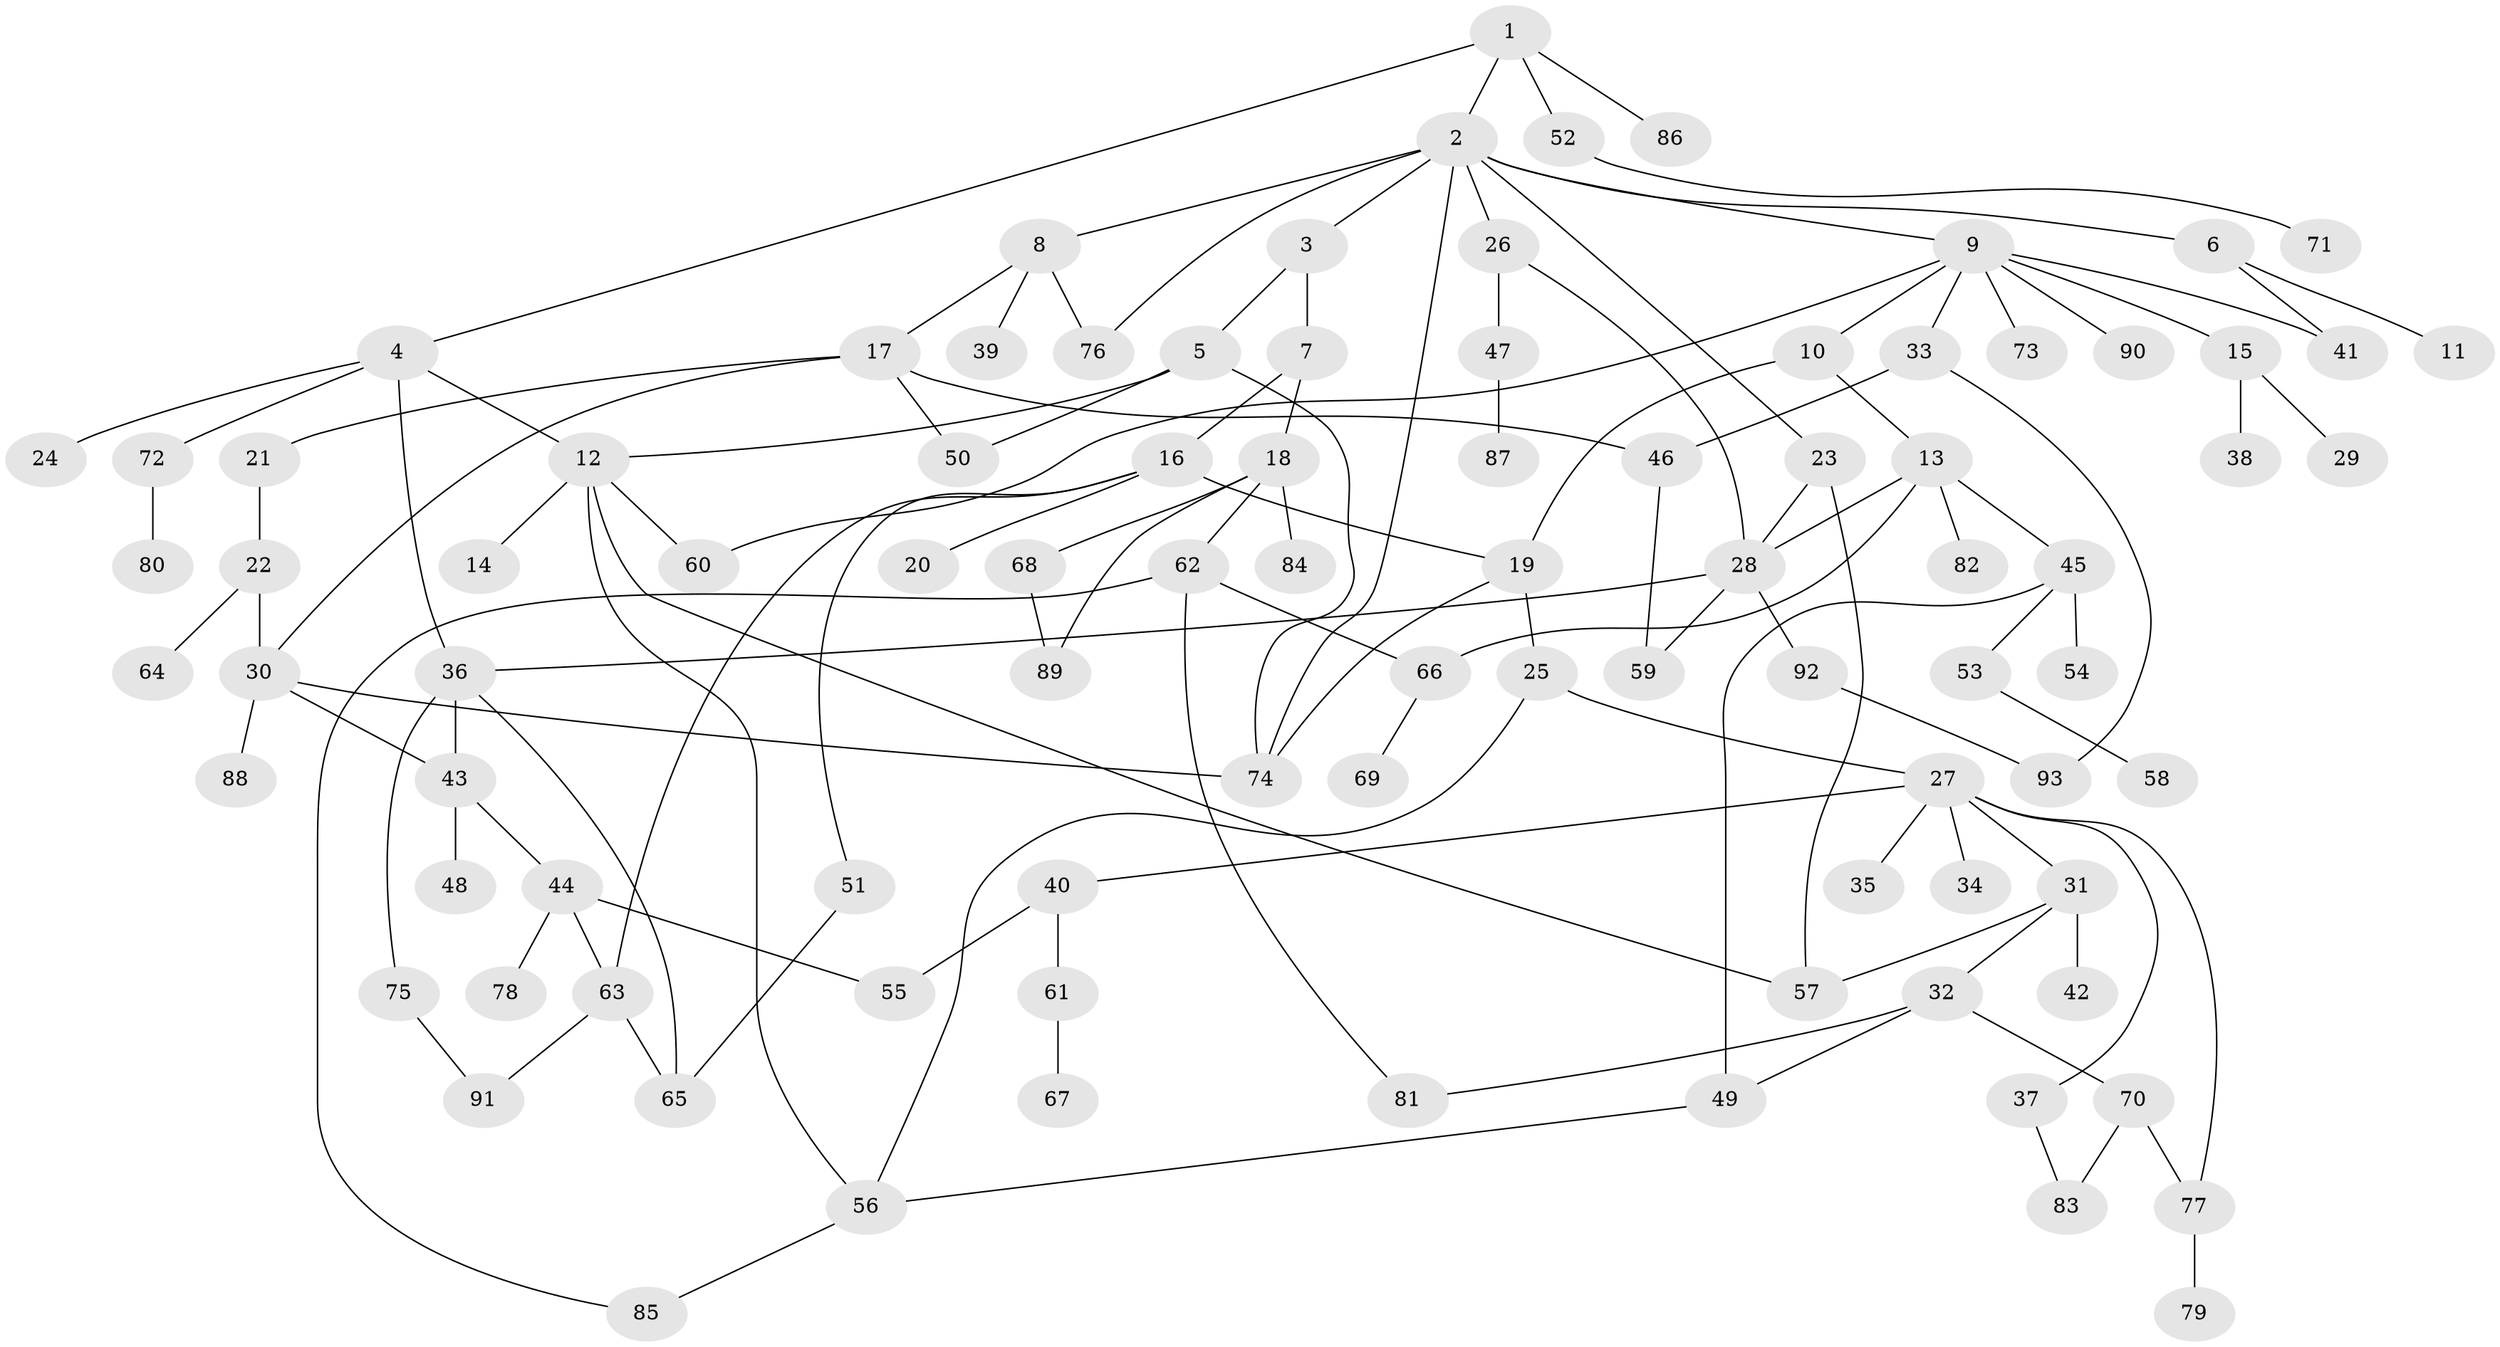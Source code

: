 // Generated by graph-tools (version 1.1) at 2025/42/03/09/25 04:42:02]
// undirected, 93 vertices, 125 edges
graph export_dot {
graph [start="1"]
  node [color=gray90,style=filled];
  1;
  2;
  3;
  4;
  5;
  6;
  7;
  8;
  9;
  10;
  11;
  12;
  13;
  14;
  15;
  16;
  17;
  18;
  19;
  20;
  21;
  22;
  23;
  24;
  25;
  26;
  27;
  28;
  29;
  30;
  31;
  32;
  33;
  34;
  35;
  36;
  37;
  38;
  39;
  40;
  41;
  42;
  43;
  44;
  45;
  46;
  47;
  48;
  49;
  50;
  51;
  52;
  53;
  54;
  55;
  56;
  57;
  58;
  59;
  60;
  61;
  62;
  63;
  64;
  65;
  66;
  67;
  68;
  69;
  70;
  71;
  72;
  73;
  74;
  75;
  76;
  77;
  78;
  79;
  80;
  81;
  82;
  83;
  84;
  85;
  86;
  87;
  88;
  89;
  90;
  91;
  92;
  93;
  1 -- 2;
  1 -- 4;
  1 -- 52;
  1 -- 86;
  2 -- 3;
  2 -- 6;
  2 -- 8;
  2 -- 9;
  2 -- 23;
  2 -- 26;
  2 -- 76;
  2 -- 74;
  3 -- 5;
  3 -- 7;
  4 -- 24;
  4 -- 36;
  4 -- 72;
  4 -- 12;
  5 -- 12;
  5 -- 50;
  5 -- 74;
  6 -- 11;
  6 -- 41;
  7 -- 16;
  7 -- 18;
  8 -- 17;
  8 -- 39;
  8 -- 76;
  9 -- 10;
  9 -- 15;
  9 -- 33;
  9 -- 73;
  9 -- 90;
  9 -- 60;
  9 -- 41;
  10 -- 13;
  10 -- 19;
  12 -- 14;
  12 -- 60;
  12 -- 56;
  12 -- 57;
  13 -- 45;
  13 -- 66;
  13 -- 82;
  13 -- 28;
  15 -- 29;
  15 -- 38;
  16 -- 19;
  16 -- 20;
  16 -- 51;
  16 -- 63;
  17 -- 21;
  17 -- 30;
  17 -- 46;
  17 -- 50;
  18 -- 62;
  18 -- 68;
  18 -- 84;
  18 -- 89;
  19 -- 25;
  19 -- 74;
  21 -- 22;
  22 -- 64;
  22 -- 30;
  23 -- 57;
  23 -- 28;
  25 -- 27;
  25 -- 56;
  26 -- 28;
  26 -- 47;
  27 -- 31;
  27 -- 34;
  27 -- 35;
  27 -- 37;
  27 -- 40;
  27 -- 77;
  28 -- 59;
  28 -- 92;
  28 -- 36;
  30 -- 88;
  30 -- 74;
  30 -- 43;
  31 -- 32;
  31 -- 42;
  31 -- 57;
  32 -- 70;
  32 -- 81;
  32 -- 49;
  33 -- 93;
  33 -- 46;
  36 -- 43;
  36 -- 75;
  36 -- 65;
  37 -- 83;
  40 -- 55;
  40 -- 61;
  43 -- 44;
  43 -- 48;
  44 -- 78;
  44 -- 55;
  44 -- 63;
  45 -- 49;
  45 -- 53;
  45 -- 54;
  46 -- 59;
  47 -- 87;
  49 -- 56;
  51 -- 65;
  52 -- 71;
  53 -- 58;
  56 -- 85;
  61 -- 67;
  62 -- 66;
  62 -- 81;
  62 -- 85;
  63 -- 91;
  63 -- 65;
  66 -- 69;
  68 -- 89;
  70 -- 83;
  70 -- 77;
  72 -- 80;
  75 -- 91;
  77 -- 79;
  92 -- 93;
}
